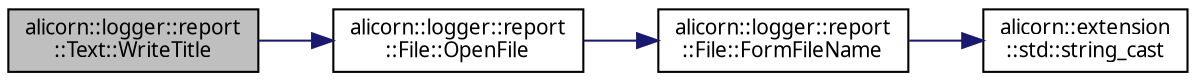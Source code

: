 digraph "alicorn::logger::report::Text::WriteTitle"
{
 // INTERACTIVE_SVG=YES
  edge [fontname="Verdana",fontsize="10",labelfontname="Verdana",labelfontsize="10"];
  node [fontname="Verdana",fontsize="10",shape=record];
  rankdir="LR";
  Node1 [label="alicorn::logger::report\l::Text::WriteTitle",height=0.2,width=0.4,color="black", fillcolor="grey75", style="filled", fontcolor="black"];
  Node1 -> Node2 [color="midnightblue",fontsize="10",style="solid",fontname="Verdana"];
  Node2 [label="alicorn::logger::report\l::File::OpenFile",height=0.2,width=0.4,color="black", fillcolor="white", style="filled",URL="$a00087.html#aaaf2c3c72eeff330e433f306a7f547c1",tooltip="Функция открытия нового файла лога. "];
  Node2 -> Node3 [color="midnightblue",fontsize="10",style="solid",fontname="Verdana"];
  Node3 [label="alicorn::logger::report\l::File::FormFileName",height=0.2,width=0.4,color="black", fillcolor="white", style="filled",URL="$a00087.html#a78253bd31454f39e16fb359f206526c1",tooltip="Функция для формирования имени файла журнала, в который будут добавляться записи. ..."];
  Node3 -> Node4 [color="midnightblue",fontsize="10",style="solid",fontname="Verdana"];
  Node4 [label="alicorn::extension\l::std::string_cast",height=0.2,width=0.4,color="black", fillcolor="white", style="filled",URL="$a00491.html#gafc1bb38569424983a63fbf99ce9f47c1",tooltip="Класс входит в Проект Std   Функция преобразования строк из одной кодировки в другую. "];
}
